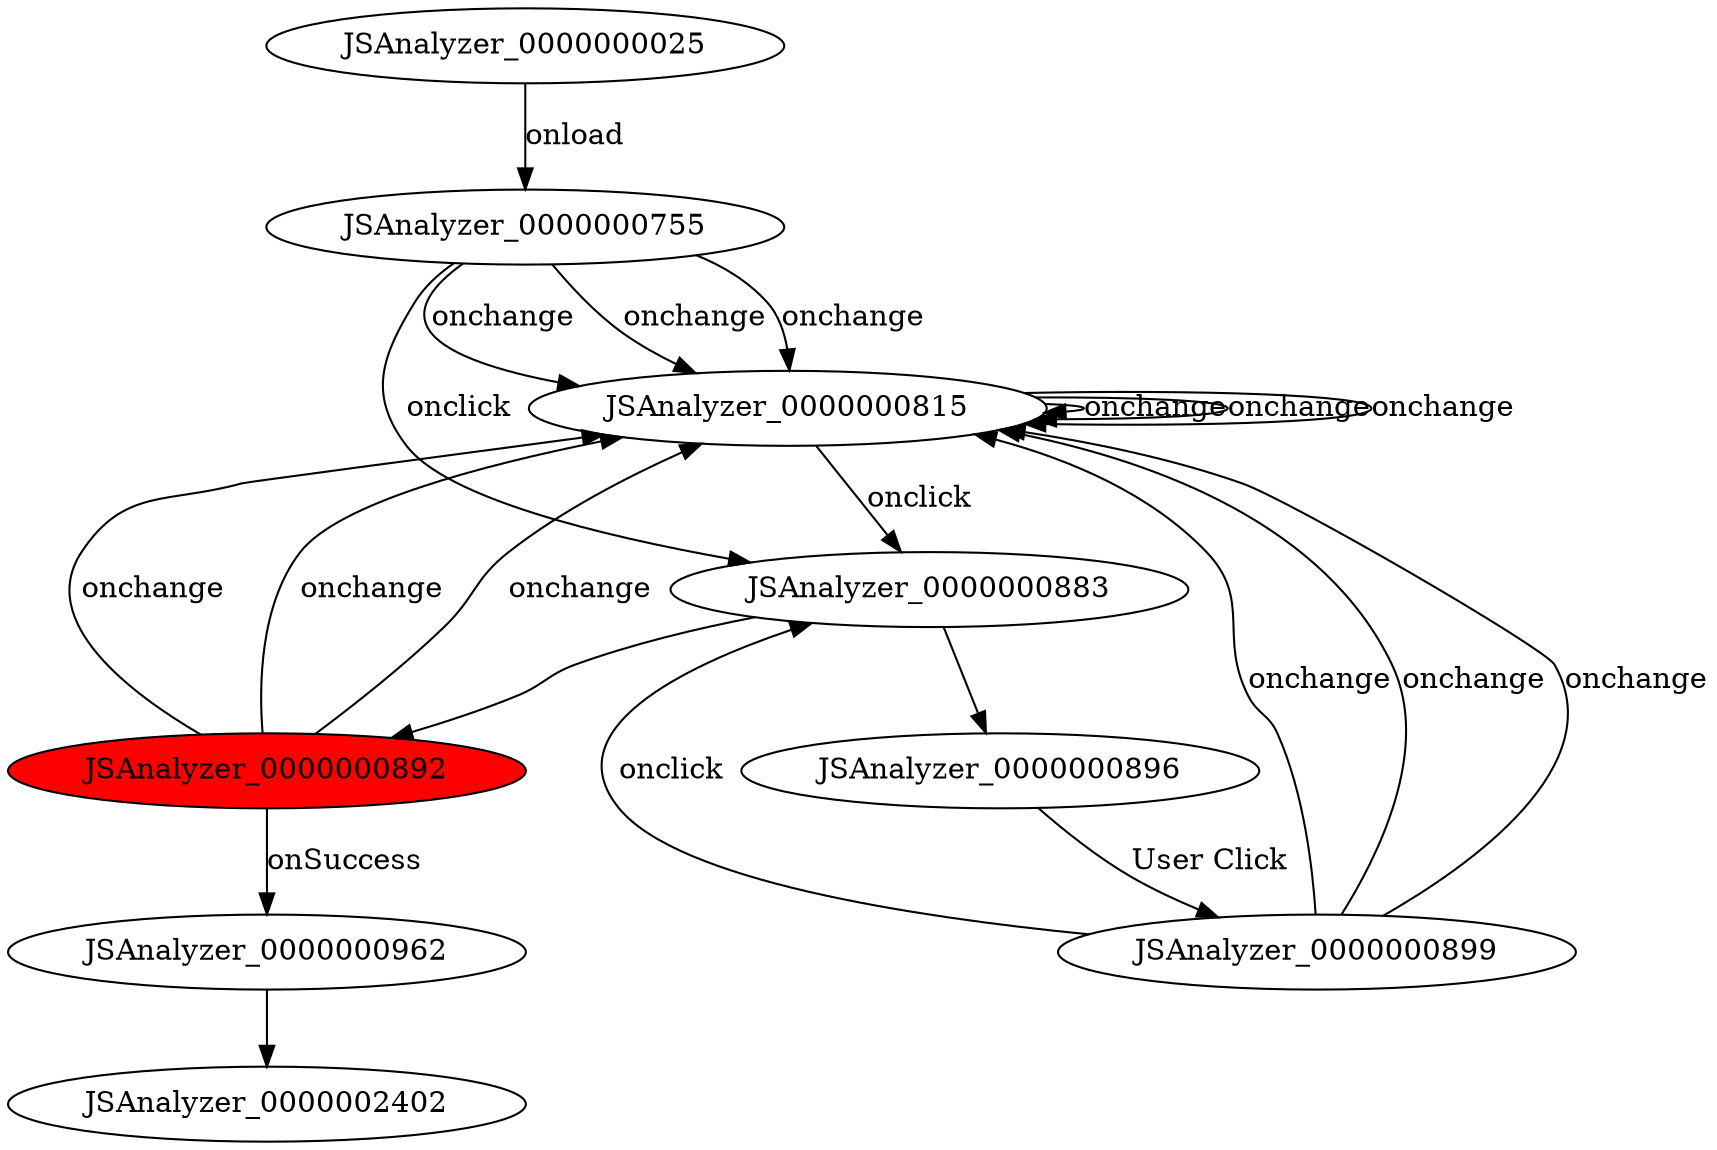 digraph FSM {
JSAnalyzer_0000000025 [];
JSAnalyzer_0000000755 [];
JSAnalyzer_0000000815 [];
JSAnalyzer_0000000883 [];
JSAnalyzer_0000000892 [style=filled,fillcolor=red];
JSAnalyzer_0000000896 [];
JSAnalyzer_0000000962 [];
JSAnalyzer_0000000899 [];
JSAnalyzer_0000000883 -> JSAnalyzer_0000000892 []
JSAnalyzer_0000000883 -> JSAnalyzer_0000000896 []
JSAnalyzer_0000000025 -> JSAnalyzer_0000000755 [label="onload"]
JSAnalyzer_0000000755 -> JSAnalyzer_0000000815 [label="onchange"]
JSAnalyzer_0000000755 -> JSAnalyzer_0000000815 [label="onchange"]
JSAnalyzer_0000000755 -> JSAnalyzer_0000000815 [label="onchange"]
JSAnalyzer_0000000755 -> JSAnalyzer_0000000883 [label="onclick"]
JSAnalyzer_0000000815 -> JSAnalyzer_0000000815 [label="onchange"]
JSAnalyzer_0000000815 -> JSAnalyzer_0000000815 [label="onchange"]
JSAnalyzer_0000000815 -> JSAnalyzer_0000000815 [label="onchange"]
JSAnalyzer_0000000815 -> JSAnalyzer_0000000883 [label="onclick"]
JSAnalyzer_0000000892 -> JSAnalyzer_0000000962 [label="onSuccess"]
JSAnalyzer_0000000892 -> JSAnalyzer_0000000815 [label="onchange"]
JSAnalyzer_0000000892 -> JSAnalyzer_0000000815 [label="onchange"]
JSAnalyzer_0000000892 -> JSAnalyzer_0000000815 [label="onchange"]
JSAnalyzer_0000000896 -> JSAnalyzer_0000000899 [label="User Click"]
JSAnalyzer_0000000899 -> JSAnalyzer_0000000815 [label="onchange"]
JSAnalyzer_0000000899 -> JSAnalyzer_0000000815 [label="onchange"]
JSAnalyzer_0000000899 -> JSAnalyzer_0000000815 [label="onchange"]
JSAnalyzer_0000000899 -> JSAnalyzer_0000000883 [label="onclick"]
JSAnalyzer_0000000962 -> JSAnalyzer_0000002402 []
}
